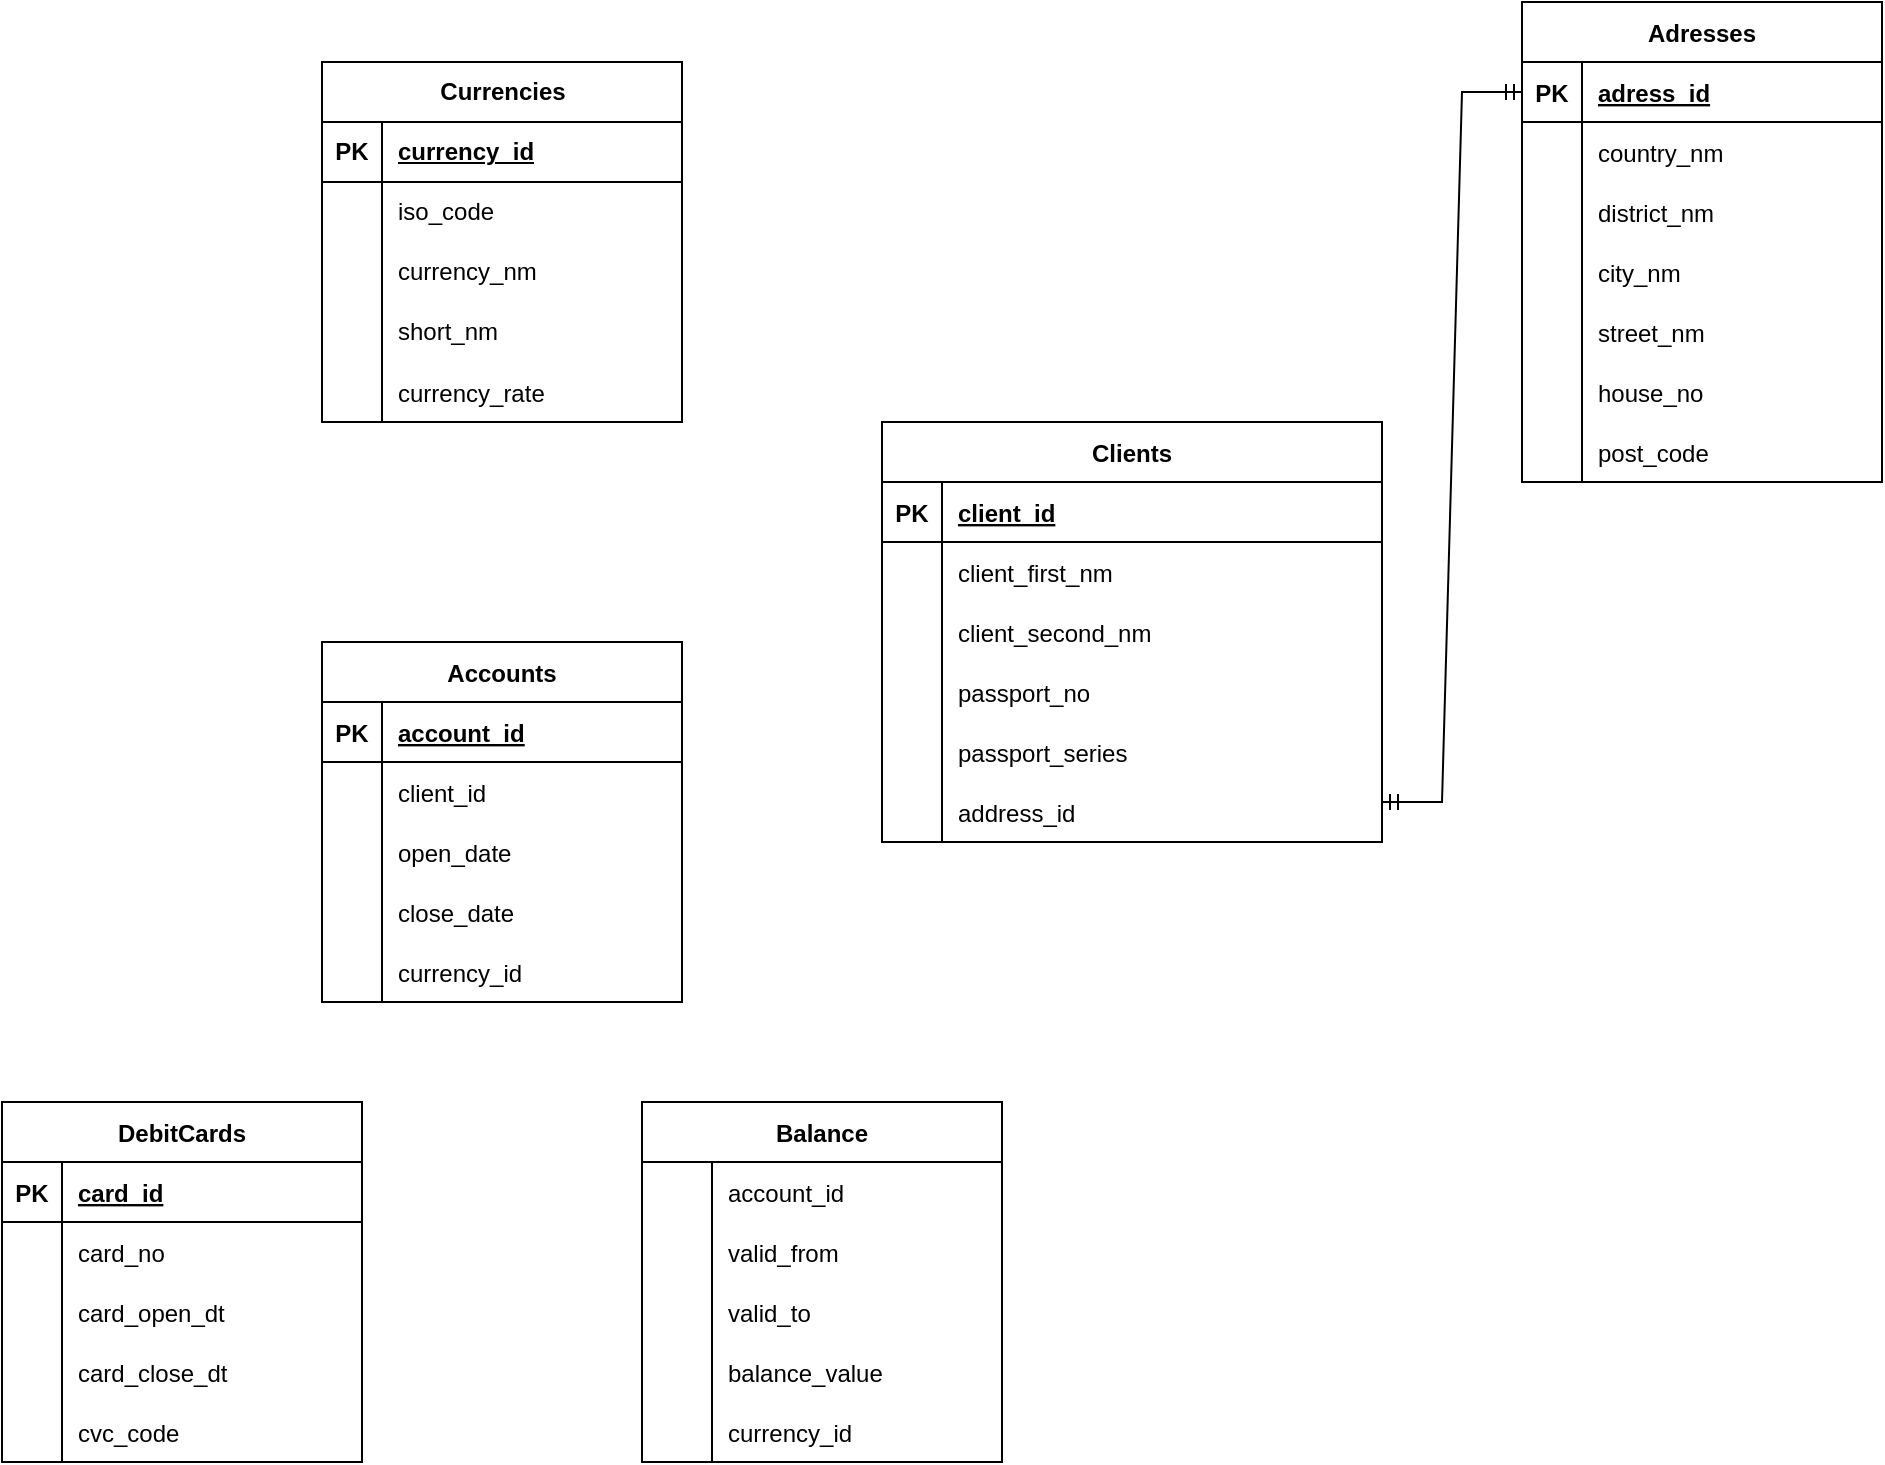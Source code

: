 <mxfile version="21.1.1" type="github">
  <diagram id="R2lEEEUBdFMjLlhIrx00" name="Page-1">
    <mxGraphModel dx="3453" dy="1395" grid="1" gridSize="10" guides="1" tooltips="1" connect="1" arrows="1" fold="1" page="1" pageScale="1" pageWidth="850" pageHeight="1100" math="0" shadow="0" extFonts="Permanent Marker^https://fonts.googleapis.com/css?family=Permanent+Marker">
      <root>
        <mxCell id="0" />
        <mxCell id="1" parent="0" />
        <mxCell id="LSzv-XyciKqrUGD9QFWS-3" value="Clients" style="shape=table;startSize=30;container=1;collapsible=1;childLayout=tableLayout;fixedRows=1;rowLines=0;fontStyle=1;align=center;resizeLast=1;" parent="1" vertex="1">
          <mxGeometry x="-60" y="340" width="250" height="210" as="geometry">
            <mxRectangle x="60" y="300" width="70" height="30" as="alternateBounds" />
          </mxGeometry>
        </mxCell>
        <mxCell id="LSzv-XyciKqrUGD9QFWS-4" value="" style="shape=tableRow;horizontal=0;startSize=0;swimlaneHead=0;swimlaneBody=0;fillColor=none;collapsible=0;dropTarget=0;points=[[0,0.5],[1,0.5]];portConstraint=eastwest;top=0;left=0;right=0;bottom=1;" parent="LSzv-XyciKqrUGD9QFWS-3" vertex="1">
          <mxGeometry y="30" width="250" height="30" as="geometry" />
        </mxCell>
        <mxCell id="LSzv-XyciKqrUGD9QFWS-5" value="PK" style="shape=partialRectangle;connectable=0;fillColor=none;top=0;left=0;bottom=0;right=0;fontStyle=1;overflow=hidden;" parent="LSzv-XyciKqrUGD9QFWS-4" vertex="1">
          <mxGeometry width="30" height="30" as="geometry">
            <mxRectangle width="30" height="30" as="alternateBounds" />
          </mxGeometry>
        </mxCell>
        <mxCell id="LSzv-XyciKqrUGD9QFWS-6" value="client_id" style="shape=partialRectangle;connectable=0;fillColor=none;top=0;left=0;bottom=0;right=0;align=left;spacingLeft=6;fontStyle=5;overflow=hidden;" parent="LSzv-XyciKqrUGD9QFWS-4" vertex="1">
          <mxGeometry x="30" width="220" height="30" as="geometry">
            <mxRectangle width="220" height="30" as="alternateBounds" />
          </mxGeometry>
        </mxCell>
        <mxCell id="LSzv-XyciKqrUGD9QFWS-7" value="" style="shape=tableRow;horizontal=0;startSize=0;swimlaneHead=0;swimlaneBody=0;fillColor=none;collapsible=0;dropTarget=0;points=[[0,0.5],[1,0.5]];portConstraint=eastwest;top=0;left=0;right=0;bottom=0;" parent="LSzv-XyciKqrUGD9QFWS-3" vertex="1">
          <mxGeometry y="60" width="250" height="30" as="geometry" />
        </mxCell>
        <mxCell id="LSzv-XyciKqrUGD9QFWS-8" value="" style="shape=partialRectangle;connectable=0;fillColor=none;top=0;left=0;bottom=0;right=0;editable=1;overflow=hidden;" parent="LSzv-XyciKqrUGD9QFWS-7" vertex="1">
          <mxGeometry width="30" height="30" as="geometry">
            <mxRectangle width="30" height="30" as="alternateBounds" />
          </mxGeometry>
        </mxCell>
        <mxCell id="LSzv-XyciKqrUGD9QFWS-9" value="client_first_nm" style="shape=partialRectangle;connectable=0;fillColor=none;top=0;left=0;bottom=0;right=0;align=left;spacingLeft=6;overflow=hidden;" parent="LSzv-XyciKqrUGD9QFWS-7" vertex="1">
          <mxGeometry x="30" width="220" height="30" as="geometry">
            <mxRectangle width="220" height="30" as="alternateBounds" />
          </mxGeometry>
        </mxCell>
        <mxCell id="LSzv-XyciKqrUGD9QFWS-10" value="" style="shape=tableRow;horizontal=0;startSize=0;swimlaneHead=0;swimlaneBody=0;fillColor=none;collapsible=0;dropTarget=0;points=[[0,0.5],[1,0.5]];portConstraint=eastwest;top=0;left=0;right=0;bottom=0;" parent="LSzv-XyciKqrUGD9QFWS-3" vertex="1">
          <mxGeometry y="90" width="250" height="30" as="geometry" />
        </mxCell>
        <mxCell id="LSzv-XyciKqrUGD9QFWS-11" value="" style="shape=partialRectangle;connectable=0;fillColor=none;top=0;left=0;bottom=0;right=0;editable=1;overflow=hidden;" parent="LSzv-XyciKqrUGD9QFWS-10" vertex="1">
          <mxGeometry width="30" height="30" as="geometry">
            <mxRectangle width="30" height="30" as="alternateBounds" />
          </mxGeometry>
        </mxCell>
        <mxCell id="LSzv-XyciKqrUGD9QFWS-12" value="client_second_nm" style="shape=partialRectangle;connectable=0;fillColor=none;top=0;left=0;bottom=0;right=0;align=left;spacingLeft=6;overflow=hidden;" parent="LSzv-XyciKqrUGD9QFWS-10" vertex="1">
          <mxGeometry x="30" width="220" height="30" as="geometry">
            <mxRectangle width="220" height="30" as="alternateBounds" />
          </mxGeometry>
        </mxCell>
        <mxCell id="LSzv-XyciKqrUGD9QFWS-13" value="" style="shape=tableRow;horizontal=0;startSize=0;swimlaneHead=0;swimlaneBody=0;fillColor=none;collapsible=0;dropTarget=0;points=[[0,0.5],[1,0.5]];portConstraint=eastwest;top=0;left=0;right=0;bottom=0;" parent="LSzv-XyciKqrUGD9QFWS-3" vertex="1">
          <mxGeometry y="120" width="250" height="30" as="geometry" />
        </mxCell>
        <mxCell id="LSzv-XyciKqrUGD9QFWS-14" value="" style="shape=partialRectangle;connectable=0;fillColor=none;top=0;left=0;bottom=0;right=0;editable=1;overflow=hidden;" parent="LSzv-XyciKqrUGD9QFWS-13" vertex="1">
          <mxGeometry width="30" height="30" as="geometry">
            <mxRectangle width="30" height="30" as="alternateBounds" />
          </mxGeometry>
        </mxCell>
        <mxCell id="LSzv-XyciKqrUGD9QFWS-15" value="passport_no" style="shape=partialRectangle;connectable=0;fillColor=none;top=0;left=0;bottom=0;right=0;align=left;spacingLeft=6;overflow=hidden;" parent="LSzv-XyciKqrUGD9QFWS-13" vertex="1">
          <mxGeometry x="30" width="220" height="30" as="geometry">
            <mxRectangle width="220" height="30" as="alternateBounds" />
          </mxGeometry>
        </mxCell>
        <mxCell id="NSM9rAzNFLOmLxLS-JD7-2" value="" style="shape=tableRow;horizontal=0;startSize=0;swimlaneHead=0;swimlaneBody=0;fillColor=none;collapsible=0;dropTarget=0;points=[[0,0.5],[1,0.5]];portConstraint=eastwest;top=0;left=0;right=0;bottom=0;" vertex="1" parent="LSzv-XyciKqrUGD9QFWS-3">
          <mxGeometry y="150" width="250" height="30" as="geometry" />
        </mxCell>
        <mxCell id="NSM9rAzNFLOmLxLS-JD7-3" value="" style="shape=partialRectangle;connectable=0;fillColor=none;top=0;left=0;bottom=0;right=0;editable=1;overflow=hidden;" vertex="1" parent="NSM9rAzNFLOmLxLS-JD7-2">
          <mxGeometry width="30" height="30" as="geometry">
            <mxRectangle width="30" height="30" as="alternateBounds" />
          </mxGeometry>
        </mxCell>
        <mxCell id="NSM9rAzNFLOmLxLS-JD7-4" value="passport_series" style="shape=partialRectangle;connectable=0;fillColor=none;top=0;left=0;bottom=0;right=0;align=left;spacingLeft=6;overflow=hidden;" vertex="1" parent="NSM9rAzNFLOmLxLS-JD7-2">
          <mxGeometry x="30" width="220" height="30" as="geometry">
            <mxRectangle width="220" height="30" as="alternateBounds" />
          </mxGeometry>
        </mxCell>
        <mxCell id="NSM9rAzNFLOmLxLS-JD7-5" value="" style="shape=tableRow;horizontal=0;startSize=0;swimlaneHead=0;swimlaneBody=0;fillColor=none;collapsible=0;dropTarget=0;points=[[0,0.5],[1,0.5]];portConstraint=eastwest;top=0;left=0;right=0;bottom=0;" vertex="1" parent="LSzv-XyciKqrUGD9QFWS-3">
          <mxGeometry y="180" width="250" height="30" as="geometry" />
        </mxCell>
        <mxCell id="NSM9rAzNFLOmLxLS-JD7-6" value="" style="shape=partialRectangle;connectable=0;fillColor=none;top=0;left=0;bottom=0;right=0;editable=1;overflow=hidden;" vertex="1" parent="NSM9rAzNFLOmLxLS-JD7-5">
          <mxGeometry width="30" height="30" as="geometry">
            <mxRectangle width="30" height="30" as="alternateBounds" />
          </mxGeometry>
        </mxCell>
        <mxCell id="NSM9rAzNFLOmLxLS-JD7-7" value="address_id" style="shape=partialRectangle;connectable=0;fillColor=none;top=0;left=0;bottom=0;right=0;align=left;spacingLeft=6;overflow=hidden;" vertex="1" parent="NSM9rAzNFLOmLxLS-JD7-5">
          <mxGeometry x="30" width="220" height="30" as="geometry">
            <mxRectangle width="220" height="30" as="alternateBounds" />
          </mxGeometry>
        </mxCell>
        <mxCell id="LSzv-XyciKqrUGD9QFWS-16" value="" style="shape=tableRow;horizontal=0;startSize=0;swimlaneHead=0;swimlaneBody=0;fillColor=none;collapsible=0;dropTarget=0;points=[[0,0.5],[1,0.5]];portConstraint=eastwest;top=0;left=0;right=0;bottom=0;" parent="1" vertex="1">
          <mxGeometry x="60" y="450" width="250" height="30" as="geometry" />
        </mxCell>
        <mxCell id="LSzv-XyciKqrUGD9QFWS-17" value="" style="shape=partialRectangle;connectable=0;fillColor=none;top=0;left=0;bottom=0;right=0;editable=1;overflow=hidden;" parent="LSzv-XyciKqrUGD9QFWS-16" vertex="1">
          <mxGeometry width="30" height="30" as="geometry">
            <mxRectangle width="30" height="30" as="alternateBounds" />
          </mxGeometry>
        </mxCell>
        <mxCell id="LSzv-XyciKqrUGD9QFWS-36" value="Adresses" style="shape=table;startSize=30;container=1;collapsible=1;childLayout=tableLayout;fixedRows=1;rowLines=0;fontStyle=1;align=center;resizeLast=1;" parent="1" vertex="1">
          <mxGeometry x="260" y="130" width="180" height="240" as="geometry" />
        </mxCell>
        <mxCell id="LSzv-XyciKqrUGD9QFWS-37" value="" style="shape=tableRow;horizontal=0;startSize=0;swimlaneHead=0;swimlaneBody=0;fillColor=none;collapsible=0;dropTarget=0;points=[[0,0.5],[1,0.5]];portConstraint=eastwest;top=0;left=0;right=0;bottom=1;" parent="LSzv-XyciKqrUGD9QFWS-36" vertex="1">
          <mxGeometry y="30" width="180" height="30" as="geometry" />
        </mxCell>
        <mxCell id="LSzv-XyciKqrUGD9QFWS-38" value="PK" style="shape=partialRectangle;connectable=0;fillColor=none;top=0;left=0;bottom=0;right=0;fontStyle=1;overflow=hidden;" parent="LSzv-XyciKqrUGD9QFWS-37" vertex="1">
          <mxGeometry width="30" height="30" as="geometry">
            <mxRectangle width="30" height="30" as="alternateBounds" />
          </mxGeometry>
        </mxCell>
        <mxCell id="LSzv-XyciKqrUGD9QFWS-39" value="adress_id" style="shape=partialRectangle;connectable=0;fillColor=none;top=0;left=0;bottom=0;right=0;align=left;spacingLeft=6;fontStyle=5;overflow=hidden;" parent="LSzv-XyciKqrUGD9QFWS-37" vertex="1">
          <mxGeometry x="30" width="150" height="30" as="geometry">
            <mxRectangle width="150" height="30" as="alternateBounds" />
          </mxGeometry>
        </mxCell>
        <mxCell id="LSzv-XyciKqrUGD9QFWS-40" value="" style="shape=tableRow;horizontal=0;startSize=0;swimlaneHead=0;swimlaneBody=0;fillColor=none;collapsible=0;dropTarget=0;points=[[0,0.5],[1,0.5]];portConstraint=eastwest;top=0;left=0;right=0;bottom=0;" parent="LSzv-XyciKqrUGD9QFWS-36" vertex="1">
          <mxGeometry y="60" width="180" height="30" as="geometry" />
        </mxCell>
        <mxCell id="LSzv-XyciKqrUGD9QFWS-41" value="" style="shape=partialRectangle;connectable=0;fillColor=none;top=0;left=0;bottom=0;right=0;editable=1;overflow=hidden;" parent="LSzv-XyciKqrUGD9QFWS-40" vertex="1">
          <mxGeometry width="30" height="30" as="geometry">
            <mxRectangle width="30" height="30" as="alternateBounds" />
          </mxGeometry>
        </mxCell>
        <mxCell id="LSzv-XyciKqrUGD9QFWS-42" value="country_nm" style="shape=partialRectangle;connectable=0;fillColor=none;top=0;left=0;bottom=0;right=0;align=left;spacingLeft=6;overflow=hidden;" parent="LSzv-XyciKqrUGD9QFWS-40" vertex="1">
          <mxGeometry x="30" width="150" height="30" as="geometry">
            <mxRectangle width="150" height="30" as="alternateBounds" />
          </mxGeometry>
        </mxCell>
        <mxCell id="NSM9rAzNFLOmLxLS-JD7-16" value="" style="shape=tableRow;horizontal=0;startSize=0;swimlaneHead=0;swimlaneBody=0;fillColor=none;collapsible=0;dropTarget=0;points=[[0,0.5],[1,0.5]];portConstraint=eastwest;top=0;left=0;right=0;bottom=0;" vertex="1" parent="LSzv-XyciKqrUGD9QFWS-36">
          <mxGeometry y="90" width="180" height="30" as="geometry" />
        </mxCell>
        <mxCell id="NSM9rAzNFLOmLxLS-JD7-17" value="" style="shape=partialRectangle;connectable=0;fillColor=none;top=0;left=0;bottom=0;right=0;editable=1;overflow=hidden;" vertex="1" parent="NSM9rAzNFLOmLxLS-JD7-16">
          <mxGeometry width="30" height="30" as="geometry">
            <mxRectangle width="30" height="30" as="alternateBounds" />
          </mxGeometry>
        </mxCell>
        <mxCell id="NSM9rAzNFLOmLxLS-JD7-18" value="district_nm" style="shape=partialRectangle;connectable=0;fillColor=none;top=0;left=0;bottom=0;right=0;align=left;spacingLeft=6;overflow=hidden;" vertex="1" parent="NSM9rAzNFLOmLxLS-JD7-16">
          <mxGeometry x="30" width="150" height="30" as="geometry">
            <mxRectangle width="150" height="30" as="alternateBounds" />
          </mxGeometry>
        </mxCell>
        <mxCell id="LSzv-XyciKqrUGD9QFWS-43" value="" style="shape=tableRow;horizontal=0;startSize=0;swimlaneHead=0;swimlaneBody=0;fillColor=none;collapsible=0;dropTarget=0;points=[[0,0.5],[1,0.5]];portConstraint=eastwest;top=0;left=0;right=0;bottom=0;" parent="LSzv-XyciKqrUGD9QFWS-36" vertex="1">
          <mxGeometry y="120" width="180" height="30" as="geometry" />
        </mxCell>
        <mxCell id="LSzv-XyciKqrUGD9QFWS-44" value="" style="shape=partialRectangle;connectable=0;fillColor=none;top=0;left=0;bottom=0;right=0;editable=1;overflow=hidden;" parent="LSzv-XyciKqrUGD9QFWS-43" vertex="1">
          <mxGeometry width="30" height="30" as="geometry">
            <mxRectangle width="30" height="30" as="alternateBounds" />
          </mxGeometry>
        </mxCell>
        <mxCell id="LSzv-XyciKqrUGD9QFWS-45" value="city_nm" style="shape=partialRectangle;connectable=0;fillColor=none;top=0;left=0;bottom=0;right=0;align=left;spacingLeft=6;overflow=hidden;" parent="LSzv-XyciKqrUGD9QFWS-43" vertex="1">
          <mxGeometry x="30" width="150" height="30" as="geometry">
            <mxRectangle width="150" height="30" as="alternateBounds" />
          </mxGeometry>
        </mxCell>
        <mxCell id="NSM9rAzNFLOmLxLS-JD7-12" value="" style="shape=tableRow;horizontal=0;startSize=0;swimlaneHead=0;swimlaneBody=0;fillColor=none;collapsible=0;dropTarget=0;points=[[0,0.5],[1,0.5]];portConstraint=eastwest;top=0;left=0;right=0;bottom=0;" vertex="1" parent="LSzv-XyciKqrUGD9QFWS-36">
          <mxGeometry y="150" width="180" height="30" as="geometry" />
        </mxCell>
        <mxCell id="NSM9rAzNFLOmLxLS-JD7-13" value="" style="shape=partialRectangle;connectable=0;fillColor=none;top=0;left=0;bottom=0;right=0;editable=1;overflow=hidden;" vertex="1" parent="NSM9rAzNFLOmLxLS-JD7-12">
          <mxGeometry width="30" height="30" as="geometry">
            <mxRectangle width="30" height="30" as="alternateBounds" />
          </mxGeometry>
        </mxCell>
        <mxCell id="NSM9rAzNFLOmLxLS-JD7-14" value="street_nm" style="shape=partialRectangle;connectable=0;fillColor=none;top=0;left=0;bottom=0;right=0;align=left;spacingLeft=6;overflow=hidden;" vertex="1" parent="NSM9rAzNFLOmLxLS-JD7-12">
          <mxGeometry x="30" width="150" height="30" as="geometry">
            <mxRectangle width="150" height="30" as="alternateBounds" />
          </mxGeometry>
        </mxCell>
        <mxCell id="LSzv-XyciKqrUGD9QFWS-46" value="" style="shape=tableRow;horizontal=0;startSize=0;swimlaneHead=0;swimlaneBody=0;fillColor=none;collapsible=0;dropTarget=0;points=[[0,0.5],[1,0.5]];portConstraint=eastwest;top=0;left=0;right=0;bottom=0;" parent="LSzv-XyciKqrUGD9QFWS-36" vertex="1">
          <mxGeometry y="180" width="180" height="30" as="geometry" />
        </mxCell>
        <mxCell id="LSzv-XyciKqrUGD9QFWS-47" value="" style="shape=partialRectangle;connectable=0;fillColor=none;top=0;left=0;bottom=0;right=0;editable=1;overflow=hidden;" parent="LSzv-XyciKqrUGD9QFWS-46" vertex="1">
          <mxGeometry width="30" height="30" as="geometry">
            <mxRectangle width="30" height="30" as="alternateBounds" />
          </mxGeometry>
        </mxCell>
        <mxCell id="LSzv-XyciKqrUGD9QFWS-48" value="house_no" style="shape=partialRectangle;connectable=0;fillColor=none;top=0;left=0;bottom=0;right=0;align=left;spacingLeft=6;overflow=hidden;" parent="LSzv-XyciKqrUGD9QFWS-46" vertex="1">
          <mxGeometry x="30" width="150" height="30" as="geometry">
            <mxRectangle width="150" height="30" as="alternateBounds" />
          </mxGeometry>
        </mxCell>
        <mxCell id="NSM9rAzNFLOmLxLS-JD7-8" value="" style="shape=tableRow;horizontal=0;startSize=0;swimlaneHead=0;swimlaneBody=0;fillColor=none;collapsible=0;dropTarget=0;points=[[0,0.5],[1,0.5]];portConstraint=eastwest;top=0;left=0;right=0;bottom=0;" vertex="1" parent="LSzv-XyciKqrUGD9QFWS-36">
          <mxGeometry y="210" width="180" height="30" as="geometry" />
        </mxCell>
        <mxCell id="NSM9rAzNFLOmLxLS-JD7-9" value="" style="shape=partialRectangle;connectable=0;fillColor=none;top=0;left=0;bottom=0;right=0;editable=1;overflow=hidden;" vertex="1" parent="NSM9rAzNFLOmLxLS-JD7-8">
          <mxGeometry width="30" height="30" as="geometry">
            <mxRectangle width="30" height="30" as="alternateBounds" />
          </mxGeometry>
        </mxCell>
        <mxCell id="NSM9rAzNFLOmLxLS-JD7-10" value="post_code" style="shape=partialRectangle;connectable=0;fillColor=none;top=0;left=0;bottom=0;right=0;align=left;spacingLeft=6;overflow=hidden;" vertex="1" parent="NSM9rAzNFLOmLxLS-JD7-8">
          <mxGeometry x="30" width="150" height="30" as="geometry">
            <mxRectangle width="150" height="30" as="alternateBounds" />
          </mxGeometry>
        </mxCell>
        <mxCell id="LSzv-XyciKqrUGD9QFWS-50" value="Accounts" style="shape=table;startSize=30;container=1;collapsible=1;childLayout=tableLayout;fixedRows=1;rowLines=0;fontStyle=1;align=center;resizeLast=1;" parent="1" vertex="1">
          <mxGeometry x="-340" y="450" width="180" height="180" as="geometry" />
        </mxCell>
        <mxCell id="LSzv-XyciKqrUGD9QFWS-51" value="" style="shape=tableRow;horizontal=0;startSize=0;swimlaneHead=0;swimlaneBody=0;fillColor=none;collapsible=0;dropTarget=0;points=[[0,0.5],[1,0.5]];portConstraint=eastwest;top=0;left=0;right=0;bottom=1;" parent="LSzv-XyciKqrUGD9QFWS-50" vertex="1">
          <mxGeometry y="30" width="180" height="30" as="geometry" />
        </mxCell>
        <mxCell id="LSzv-XyciKqrUGD9QFWS-52" value="PK" style="shape=partialRectangle;connectable=0;fillColor=none;top=0;left=0;bottom=0;right=0;fontStyle=1;overflow=hidden;" parent="LSzv-XyciKqrUGD9QFWS-51" vertex="1">
          <mxGeometry width="30" height="30" as="geometry">
            <mxRectangle width="30" height="30" as="alternateBounds" />
          </mxGeometry>
        </mxCell>
        <mxCell id="LSzv-XyciKqrUGD9QFWS-53" value="account_id" style="shape=partialRectangle;connectable=0;fillColor=none;top=0;left=0;bottom=0;right=0;align=left;spacingLeft=6;fontStyle=5;overflow=hidden;" parent="LSzv-XyciKqrUGD9QFWS-51" vertex="1">
          <mxGeometry x="30" width="150" height="30" as="geometry">
            <mxRectangle width="150" height="30" as="alternateBounds" />
          </mxGeometry>
        </mxCell>
        <mxCell id="LSzv-XyciKqrUGD9QFWS-54" value="" style="shape=tableRow;horizontal=0;startSize=0;swimlaneHead=0;swimlaneBody=0;fillColor=none;collapsible=0;dropTarget=0;points=[[0,0.5],[1,0.5]];portConstraint=eastwest;top=0;left=0;right=0;bottom=0;" parent="LSzv-XyciKqrUGD9QFWS-50" vertex="1">
          <mxGeometry y="60" width="180" height="30" as="geometry" />
        </mxCell>
        <mxCell id="LSzv-XyciKqrUGD9QFWS-55" value="" style="shape=partialRectangle;connectable=0;fillColor=none;top=0;left=0;bottom=0;right=0;editable=1;overflow=hidden;" parent="LSzv-XyciKqrUGD9QFWS-54" vertex="1">
          <mxGeometry width="30" height="30" as="geometry">
            <mxRectangle width="30" height="30" as="alternateBounds" />
          </mxGeometry>
        </mxCell>
        <mxCell id="LSzv-XyciKqrUGD9QFWS-56" value="client_id" style="shape=partialRectangle;connectable=0;fillColor=none;top=0;left=0;bottom=0;right=0;align=left;spacingLeft=6;overflow=hidden;" parent="LSzv-XyciKqrUGD9QFWS-54" vertex="1">
          <mxGeometry x="30" width="150" height="30" as="geometry">
            <mxRectangle width="150" height="30" as="alternateBounds" />
          </mxGeometry>
        </mxCell>
        <mxCell id="LSzv-XyciKqrUGD9QFWS-57" value="" style="shape=tableRow;horizontal=0;startSize=0;swimlaneHead=0;swimlaneBody=0;fillColor=none;collapsible=0;dropTarget=0;points=[[0,0.5],[1,0.5]];portConstraint=eastwest;top=0;left=0;right=0;bottom=0;" parent="LSzv-XyciKqrUGD9QFWS-50" vertex="1">
          <mxGeometry y="90" width="180" height="30" as="geometry" />
        </mxCell>
        <mxCell id="LSzv-XyciKqrUGD9QFWS-58" value="" style="shape=partialRectangle;connectable=0;fillColor=none;top=0;left=0;bottom=0;right=0;editable=1;overflow=hidden;" parent="LSzv-XyciKqrUGD9QFWS-57" vertex="1">
          <mxGeometry width="30" height="30" as="geometry">
            <mxRectangle width="30" height="30" as="alternateBounds" />
          </mxGeometry>
        </mxCell>
        <mxCell id="LSzv-XyciKqrUGD9QFWS-59" value="open_date" style="shape=partialRectangle;connectable=0;fillColor=none;top=0;left=0;bottom=0;right=0;align=left;spacingLeft=6;overflow=hidden;" parent="LSzv-XyciKqrUGD9QFWS-57" vertex="1">
          <mxGeometry x="30" width="150" height="30" as="geometry">
            <mxRectangle width="150" height="30" as="alternateBounds" />
          </mxGeometry>
        </mxCell>
        <mxCell id="LSzv-XyciKqrUGD9QFWS-60" value="" style="shape=tableRow;horizontal=0;startSize=0;swimlaneHead=0;swimlaneBody=0;fillColor=none;collapsible=0;dropTarget=0;points=[[0,0.5],[1,0.5]];portConstraint=eastwest;top=0;left=0;right=0;bottom=0;" parent="LSzv-XyciKqrUGD9QFWS-50" vertex="1">
          <mxGeometry y="120" width="180" height="30" as="geometry" />
        </mxCell>
        <mxCell id="LSzv-XyciKqrUGD9QFWS-61" value="" style="shape=partialRectangle;connectable=0;fillColor=none;top=0;left=0;bottom=0;right=0;editable=1;overflow=hidden;" parent="LSzv-XyciKqrUGD9QFWS-60" vertex="1">
          <mxGeometry width="30" height="30" as="geometry">
            <mxRectangle width="30" height="30" as="alternateBounds" />
          </mxGeometry>
        </mxCell>
        <mxCell id="LSzv-XyciKqrUGD9QFWS-62" value="close_date" style="shape=partialRectangle;connectable=0;fillColor=none;top=0;left=0;bottom=0;right=0;align=left;spacingLeft=6;overflow=hidden;" parent="LSzv-XyciKqrUGD9QFWS-60" vertex="1">
          <mxGeometry x="30" width="150" height="30" as="geometry">
            <mxRectangle width="150" height="30" as="alternateBounds" />
          </mxGeometry>
        </mxCell>
        <mxCell id="LSzv-XyciKqrUGD9QFWS-109" value="" style="shape=tableRow;horizontal=0;startSize=0;swimlaneHead=0;swimlaneBody=0;fillColor=none;collapsible=0;dropTarget=0;points=[[0,0.5],[1,0.5]];portConstraint=eastwest;top=0;left=0;right=0;bottom=0;" parent="LSzv-XyciKqrUGD9QFWS-50" vertex="1">
          <mxGeometry y="150" width="180" height="30" as="geometry" />
        </mxCell>
        <mxCell id="LSzv-XyciKqrUGD9QFWS-110" value="" style="shape=partialRectangle;connectable=0;fillColor=none;top=0;left=0;bottom=0;right=0;editable=1;overflow=hidden;" parent="LSzv-XyciKqrUGD9QFWS-109" vertex="1">
          <mxGeometry width="30" height="30" as="geometry">
            <mxRectangle width="30" height="30" as="alternateBounds" />
          </mxGeometry>
        </mxCell>
        <mxCell id="LSzv-XyciKqrUGD9QFWS-111" value="currency_id" style="shape=partialRectangle;connectable=0;fillColor=none;top=0;left=0;bottom=0;right=0;align=left;spacingLeft=6;overflow=hidden;" parent="LSzv-XyciKqrUGD9QFWS-109" vertex="1">
          <mxGeometry x="30" width="150" height="30" as="geometry">
            <mxRectangle width="150" height="30" as="alternateBounds" />
          </mxGeometry>
        </mxCell>
        <mxCell id="LSzv-XyciKqrUGD9QFWS-63" value="Balance" style="shape=table;startSize=30;container=1;collapsible=1;childLayout=tableLayout;fixedRows=1;rowLines=0;fontStyle=1;align=center;resizeLast=1;" parent="1" vertex="1">
          <mxGeometry x="-180" y="680" width="180" height="180" as="geometry" />
        </mxCell>
        <mxCell id="LSzv-XyciKqrUGD9QFWS-67" value="" style="shape=tableRow;horizontal=0;startSize=0;swimlaneHead=0;swimlaneBody=0;fillColor=none;collapsible=0;dropTarget=0;points=[[0,0.5],[1,0.5]];portConstraint=eastwest;top=0;left=0;right=0;bottom=0;" parent="LSzv-XyciKqrUGD9QFWS-63" vertex="1">
          <mxGeometry y="30" width="180" height="30" as="geometry" />
        </mxCell>
        <mxCell id="LSzv-XyciKqrUGD9QFWS-68" value="" style="shape=partialRectangle;connectable=0;fillColor=none;top=0;left=0;bottom=0;right=0;editable=1;overflow=hidden;" parent="LSzv-XyciKqrUGD9QFWS-67" vertex="1">
          <mxGeometry width="35" height="30" as="geometry">
            <mxRectangle width="35" height="30" as="alternateBounds" />
          </mxGeometry>
        </mxCell>
        <mxCell id="LSzv-XyciKqrUGD9QFWS-69" value="account_id" style="shape=partialRectangle;connectable=0;fillColor=none;top=0;left=0;bottom=0;right=0;align=left;spacingLeft=6;overflow=hidden;" parent="LSzv-XyciKqrUGD9QFWS-67" vertex="1">
          <mxGeometry x="35" width="145" height="30" as="geometry">
            <mxRectangle width="145" height="30" as="alternateBounds" />
          </mxGeometry>
        </mxCell>
        <mxCell id="LSzv-XyciKqrUGD9QFWS-73" value="" style="shape=tableRow;horizontal=0;startSize=0;swimlaneHead=0;swimlaneBody=0;fillColor=none;collapsible=0;dropTarget=0;points=[[0,0.5],[1,0.5]];portConstraint=eastwest;top=0;left=0;right=0;bottom=0;" parent="LSzv-XyciKqrUGD9QFWS-63" vertex="1">
          <mxGeometry y="60" width="180" height="30" as="geometry" />
        </mxCell>
        <mxCell id="LSzv-XyciKqrUGD9QFWS-74" value="" style="shape=partialRectangle;connectable=0;fillColor=none;top=0;left=0;bottom=0;right=0;editable=1;overflow=hidden;" parent="LSzv-XyciKqrUGD9QFWS-73" vertex="1">
          <mxGeometry width="35" height="30" as="geometry">
            <mxRectangle width="35" height="30" as="alternateBounds" />
          </mxGeometry>
        </mxCell>
        <mxCell id="LSzv-XyciKqrUGD9QFWS-75" value="valid_from" style="shape=partialRectangle;connectable=0;fillColor=none;top=0;left=0;bottom=0;right=0;align=left;spacingLeft=6;overflow=hidden;" parent="LSzv-XyciKqrUGD9QFWS-73" vertex="1">
          <mxGeometry x="35" width="145" height="30" as="geometry">
            <mxRectangle width="145" height="30" as="alternateBounds" />
          </mxGeometry>
        </mxCell>
        <mxCell id="NSM9rAzNFLOmLxLS-JD7-38" value="" style="shape=tableRow;horizontal=0;startSize=0;swimlaneHead=0;swimlaneBody=0;fillColor=none;collapsible=0;dropTarget=0;points=[[0,0.5],[1,0.5]];portConstraint=eastwest;top=0;left=0;right=0;bottom=0;" vertex="1" parent="LSzv-XyciKqrUGD9QFWS-63">
          <mxGeometry y="90" width="180" height="30" as="geometry" />
        </mxCell>
        <mxCell id="NSM9rAzNFLOmLxLS-JD7-39" value="" style="shape=partialRectangle;connectable=0;fillColor=none;top=0;left=0;bottom=0;right=0;editable=1;overflow=hidden;" vertex="1" parent="NSM9rAzNFLOmLxLS-JD7-38">
          <mxGeometry width="35" height="30" as="geometry">
            <mxRectangle width="35" height="30" as="alternateBounds" />
          </mxGeometry>
        </mxCell>
        <mxCell id="NSM9rAzNFLOmLxLS-JD7-40" value="valid_to" style="shape=partialRectangle;connectable=0;fillColor=none;top=0;left=0;bottom=0;right=0;align=left;spacingLeft=6;overflow=hidden;" vertex="1" parent="NSM9rAzNFLOmLxLS-JD7-38">
          <mxGeometry x="35" width="145" height="30" as="geometry">
            <mxRectangle width="145" height="30" as="alternateBounds" />
          </mxGeometry>
        </mxCell>
        <mxCell id="NSM9rAzNFLOmLxLS-JD7-41" value="" style="shape=tableRow;horizontal=0;startSize=0;swimlaneHead=0;swimlaneBody=0;fillColor=none;collapsible=0;dropTarget=0;points=[[0,0.5],[1,0.5]];portConstraint=eastwest;top=0;left=0;right=0;bottom=0;" vertex="1" parent="LSzv-XyciKqrUGD9QFWS-63">
          <mxGeometry y="120" width="180" height="30" as="geometry" />
        </mxCell>
        <mxCell id="NSM9rAzNFLOmLxLS-JD7-42" value="" style="shape=partialRectangle;connectable=0;fillColor=none;top=0;left=0;bottom=0;right=0;editable=1;overflow=hidden;" vertex="1" parent="NSM9rAzNFLOmLxLS-JD7-41">
          <mxGeometry width="35" height="30" as="geometry">
            <mxRectangle width="35" height="30" as="alternateBounds" />
          </mxGeometry>
        </mxCell>
        <mxCell id="NSM9rAzNFLOmLxLS-JD7-43" value="balance_value" style="shape=partialRectangle;connectable=0;fillColor=none;top=0;left=0;bottom=0;right=0;align=left;spacingLeft=6;overflow=hidden;" vertex="1" parent="NSM9rAzNFLOmLxLS-JD7-41">
          <mxGeometry x="35" width="145" height="30" as="geometry">
            <mxRectangle width="145" height="30" as="alternateBounds" />
          </mxGeometry>
        </mxCell>
        <mxCell id="NSM9rAzNFLOmLxLS-JD7-44" value="" style="shape=tableRow;horizontal=0;startSize=0;swimlaneHead=0;swimlaneBody=0;fillColor=none;collapsible=0;dropTarget=0;points=[[0,0.5],[1,0.5]];portConstraint=eastwest;top=0;left=0;right=0;bottom=0;" vertex="1" parent="LSzv-XyciKqrUGD9QFWS-63">
          <mxGeometry y="150" width="180" height="30" as="geometry" />
        </mxCell>
        <mxCell id="NSM9rAzNFLOmLxLS-JD7-45" value="" style="shape=partialRectangle;connectable=0;fillColor=none;top=0;left=0;bottom=0;right=0;editable=1;overflow=hidden;" vertex="1" parent="NSM9rAzNFLOmLxLS-JD7-44">
          <mxGeometry width="35" height="30" as="geometry">
            <mxRectangle width="35" height="30" as="alternateBounds" />
          </mxGeometry>
        </mxCell>
        <mxCell id="NSM9rAzNFLOmLxLS-JD7-46" value="currency_id" style="shape=partialRectangle;connectable=0;fillColor=none;top=0;left=0;bottom=0;right=0;align=left;spacingLeft=6;overflow=hidden;" vertex="1" parent="NSM9rAzNFLOmLxLS-JD7-44">
          <mxGeometry x="35" width="145" height="30" as="geometry">
            <mxRectangle width="145" height="30" as="alternateBounds" />
          </mxGeometry>
        </mxCell>
        <mxCell id="LSzv-XyciKqrUGD9QFWS-76" value="DebitCards" style="shape=table;startSize=30;container=1;collapsible=1;childLayout=tableLayout;fixedRows=1;rowLines=0;fontStyle=1;align=center;resizeLast=1;" parent="1" vertex="1">
          <mxGeometry x="-500" y="680" width="180" height="180" as="geometry" />
        </mxCell>
        <mxCell id="LSzv-XyciKqrUGD9QFWS-77" value="" style="shape=tableRow;horizontal=0;startSize=0;swimlaneHead=0;swimlaneBody=0;fillColor=none;collapsible=0;dropTarget=0;points=[[0,0.5],[1,0.5]];portConstraint=eastwest;top=0;left=0;right=0;bottom=1;" parent="LSzv-XyciKqrUGD9QFWS-76" vertex="1">
          <mxGeometry y="30" width="180" height="30" as="geometry" />
        </mxCell>
        <mxCell id="LSzv-XyciKqrUGD9QFWS-78" value="PK" style="shape=partialRectangle;connectable=0;fillColor=none;top=0;left=0;bottom=0;right=0;fontStyle=1;overflow=hidden;" parent="LSzv-XyciKqrUGD9QFWS-77" vertex="1">
          <mxGeometry width="30" height="30" as="geometry">
            <mxRectangle width="30" height="30" as="alternateBounds" />
          </mxGeometry>
        </mxCell>
        <mxCell id="LSzv-XyciKqrUGD9QFWS-79" value="card_id" style="shape=partialRectangle;connectable=0;fillColor=none;top=0;left=0;bottom=0;right=0;align=left;spacingLeft=6;fontStyle=5;overflow=hidden;" parent="LSzv-XyciKqrUGD9QFWS-77" vertex="1">
          <mxGeometry x="30" width="150" height="30" as="geometry">
            <mxRectangle width="150" height="30" as="alternateBounds" />
          </mxGeometry>
        </mxCell>
        <mxCell id="LSzv-XyciKqrUGD9QFWS-80" value="" style="shape=tableRow;horizontal=0;startSize=0;swimlaneHead=0;swimlaneBody=0;fillColor=none;collapsible=0;dropTarget=0;points=[[0,0.5],[1,0.5]];portConstraint=eastwest;top=0;left=0;right=0;bottom=0;" parent="LSzv-XyciKqrUGD9QFWS-76" vertex="1">
          <mxGeometry y="60" width="180" height="30" as="geometry" />
        </mxCell>
        <mxCell id="LSzv-XyciKqrUGD9QFWS-81" value="" style="shape=partialRectangle;connectable=0;fillColor=none;top=0;left=0;bottom=0;right=0;editable=1;overflow=hidden;" parent="LSzv-XyciKqrUGD9QFWS-80" vertex="1">
          <mxGeometry width="30" height="30" as="geometry">
            <mxRectangle width="30" height="30" as="alternateBounds" />
          </mxGeometry>
        </mxCell>
        <mxCell id="LSzv-XyciKqrUGD9QFWS-82" value="card_no" style="shape=partialRectangle;connectable=0;fillColor=none;top=0;left=0;bottom=0;right=0;align=left;spacingLeft=6;overflow=hidden;" parent="LSzv-XyciKqrUGD9QFWS-80" vertex="1">
          <mxGeometry x="30" width="150" height="30" as="geometry">
            <mxRectangle width="150" height="30" as="alternateBounds" />
          </mxGeometry>
        </mxCell>
        <mxCell id="LSzv-XyciKqrUGD9QFWS-83" value="" style="shape=tableRow;horizontal=0;startSize=0;swimlaneHead=0;swimlaneBody=0;fillColor=none;collapsible=0;dropTarget=0;points=[[0,0.5],[1,0.5]];portConstraint=eastwest;top=0;left=0;right=0;bottom=0;" parent="LSzv-XyciKqrUGD9QFWS-76" vertex="1">
          <mxGeometry y="90" width="180" height="30" as="geometry" />
        </mxCell>
        <mxCell id="LSzv-XyciKqrUGD9QFWS-84" value="" style="shape=partialRectangle;connectable=0;fillColor=none;top=0;left=0;bottom=0;right=0;editable=1;overflow=hidden;" parent="LSzv-XyciKqrUGD9QFWS-83" vertex="1">
          <mxGeometry width="30" height="30" as="geometry">
            <mxRectangle width="30" height="30" as="alternateBounds" />
          </mxGeometry>
        </mxCell>
        <mxCell id="LSzv-XyciKqrUGD9QFWS-85" value="card_open_dt" style="shape=partialRectangle;connectable=0;fillColor=none;top=0;left=0;bottom=0;right=0;align=left;spacingLeft=6;overflow=hidden;" parent="LSzv-XyciKqrUGD9QFWS-83" vertex="1">
          <mxGeometry x="30" width="150" height="30" as="geometry">
            <mxRectangle width="150" height="30" as="alternateBounds" />
          </mxGeometry>
        </mxCell>
        <mxCell id="LSzv-XyciKqrUGD9QFWS-86" value="" style="shape=tableRow;horizontal=0;startSize=0;swimlaneHead=0;swimlaneBody=0;fillColor=none;collapsible=0;dropTarget=0;points=[[0,0.5],[1,0.5]];portConstraint=eastwest;top=0;left=0;right=0;bottom=0;" parent="LSzv-XyciKqrUGD9QFWS-76" vertex="1">
          <mxGeometry y="120" width="180" height="30" as="geometry" />
        </mxCell>
        <mxCell id="LSzv-XyciKqrUGD9QFWS-87" value="" style="shape=partialRectangle;connectable=0;fillColor=none;top=0;left=0;bottom=0;right=0;editable=1;overflow=hidden;" parent="LSzv-XyciKqrUGD9QFWS-86" vertex="1">
          <mxGeometry width="30" height="30" as="geometry">
            <mxRectangle width="30" height="30" as="alternateBounds" />
          </mxGeometry>
        </mxCell>
        <mxCell id="LSzv-XyciKqrUGD9QFWS-88" value="card_close_dt" style="shape=partialRectangle;connectable=0;fillColor=none;top=0;left=0;bottom=0;right=0;align=left;spacingLeft=6;overflow=hidden;" parent="LSzv-XyciKqrUGD9QFWS-86" vertex="1">
          <mxGeometry x="30" width="150" height="30" as="geometry">
            <mxRectangle width="150" height="30" as="alternateBounds" />
          </mxGeometry>
        </mxCell>
        <mxCell id="NSM9rAzNFLOmLxLS-JD7-19" value="" style="shape=tableRow;horizontal=0;startSize=0;swimlaneHead=0;swimlaneBody=0;fillColor=none;collapsible=0;dropTarget=0;points=[[0,0.5],[1,0.5]];portConstraint=eastwest;top=0;left=0;right=0;bottom=0;" vertex="1" parent="LSzv-XyciKqrUGD9QFWS-76">
          <mxGeometry y="150" width="180" height="30" as="geometry" />
        </mxCell>
        <mxCell id="NSM9rAzNFLOmLxLS-JD7-20" value="" style="shape=partialRectangle;connectable=0;fillColor=none;top=0;left=0;bottom=0;right=0;editable=1;overflow=hidden;" vertex="1" parent="NSM9rAzNFLOmLxLS-JD7-19">
          <mxGeometry width="30" height="30" as="geometry">
            <mxRectangle width="30" height="30" as="alternateBounds" />
          </mxGeometry>
        </mxCell>
        <mxCell id="NSM9rAzNFLOmLxLS-JD7-21" value="cvc_code" style="shape=partialRectangle;connectable=0;fillColor=none;top=0;left=0;bottom=0;right=0;align=left;spacingLeft=6;overflow=hidden;" vertex="1" parent="NSM9rAzNFLOmLxLS-JD7-19">
          <mxGeometry x="30" width="150" height="30" as="geometry">
            <mxRectangle width="150" height="30" as="alternateBounds" />
          </mxGeometry>
        </mxCell>
        <mxCell id="NSM9rAzNFLOmLxLS-JD7-22" value="Currencies" style="shape=table;startSize=30;container=1;collapsible=1;childLayout=tableLayout;fixedRows=1;rowLines=0;fontStyle=1;align=center;resizeLast=1;html=1;" vertex="1" parent="1">
          <mxGeometry x="-340" y="160" width="180" height="180" as="geometry" />
        </mxCell>
        <mxCell id="NSM9rAzNFLOmLxLS-JD7-23" value="" style="shape=tableRow;horizontal=0;startSize=0;swimlaneHead=0;swimlaneBody=0;fillColor=none;collapsible=0;dropTarget=0;points=[[0,0.5],[1,0.5]];portConstraint=eastwest;top=0;left=0;right=0;bottom=1;" vertex="1" parent="NSM9rAzNFLOmLxLS-JD7-22">
          <mxGeometry y="30" width="180" height="30" as="geometry" />
        </mxCell>
        <mxCell id="NSM9rAzNFLOmLxLS-JD7-24" value="PK" style="shape=partialRectangle;connectable=0;fillColor=none;top=0;left=0;bottom=0;right=0;fontStyle=1;overflow=hidden;whiteSpace=wrap;html=1;" vertex="1" parent="NSM9rAzNFLOmLxLS-JD7-23">
          <mxGeometry width="30" height="30" as="geometry">
            <mxRectangle width="30" height="30" as="alternateBounds" />
          </mxGeometry>
        </mxCell>
        <mxCell id="NSM9rAzNFLOmLxLS-JD7-25" value="currency_id" style="shape=partialRectangle;connectable=0;fillColor=none;top=0;left=0;bottom=0;right=0;align=left;spacingLeft=6;fontStyle=5;overflow=hidden;whiteSpace=wrap;html=1;" vertex="1" parent="NSM9rAzNFLOmLxLS-JD7-23">
          <mxGeometry x="30" width="150" height="30" as="geometry">
            <mxRectangle width="150" height="30" as="alternateBounds" />
          </mxGeometry>
        </mxCell>
        <mxCell id="NSM9rAzNFLOmLxLS-JD7-26" value="" style="shape=tableRow;horizontal=0;startSize=0;swimlaneHead=0;swimlaneBody=0;fillColor=none;collapsible=0;dropTarget=0;points=[[0,0.5],[1,0.5]];portConstraint=eastwest;top=0;left=0;right=0;bottom=0;" vertex="1" parent="NSM9rAzNFLOmLxLS-JD7-22">
          <mxGeometry y="60" width="180" height="30" as="geometry" />
        </mxCell>
        <mxCell id="NSM9rAzNFLOmLxLS-JD7-27" value="" style="shape=partialRectangle;connectable=0;fillColor=none;top=0;left=0;bottom=0;right=0;editable=1;overflow=hidden;whiteSpace=wrap;html=1;" vertex="1" parent="NSM9rAzNFLOmLxLS-JD7-26">
          <mxGeometry width="30" height="30" as="geometry">
            <mxRectangle width="30" height="30" as="alternateBounds" />
          </mxGeometry>
        </mxCell>
        <mxCell id="NSM9rAzNFLOmLxLS-JD7-28" value="iso_code" style="shape=partialRectangle;connectable=0;fillColor=none;top=0;left=0;bottom=0;right=0;align=left;spacingLeft=6;overflow=hidden;whiteSpace=wrap;html=1;" vertex="1" parent="NSM9rAzNFLOmLxLS-JD7-26">
          <mxGeometry x="30" width="150" height="30" as="geometry">
            <mxRectangle width="150" height="30" as="alternateBounds" />
          </mxGeometry>
        </mxCell>
        <mxCell id="NSM9rAzNFLOmLxLS-JD7-32" value="" style="shape=tableRow;horizontal=0;startSize=0;swimlaneHead=0;swimlaneBody=0;fillColor=none;collapsible=0;dropTarget=0;points=[[0,0.5],[1,0.5]];portConstraint=eastwest;top=0;left=0;right=0;bottom=0;" vertex="1" parent="NSM9rAzNFLOmLxLS-JD7-22">
          <mxGeometry y="90" width="180" height="30" as="geometry" />
        </mxCell>
        <mxCell id="NSM9rAzNFLOmLxLS-JD7-33" value="" style="shape=partialRectangle;connectable=0;fillColor=none;top=0;left=0;bottom=0;right=0;editable=1;overflow=hidden;whiteSpace=wrap;html=1;" vertex="1" parent="NSM9rAzNFLOmLxLS-JD7-32">
          <mxGeometry width="30" height="30" as="geometry">
            <mxRectangle width="30" height="30" as="alternateBounds" />
          </mxGeometry>
        </mxCell>
        <mxCell id="NSM9rAzNFLOmLxLS-JD7-34" value="currency_nm" style="shape=partialRectangle;connectable=0;fillColor=none;top=0;left=0;bottom=0;right=0;align=left;spacingLeft=6;overflow=hidden;whiteSpace=wrap;html=1;" vertex="1" parent="NSM9rAzNFLOmLxLS-JD7-32">
          <mxGeometry x="30" width="150" height="30" as="geometry">
            <mxRectangle width="150" height="30" as="alternateBounds" />
          </mxGeometry>
        </mxCell>
        <mxCell id="NSM9rAzNFLOmLxLS-JD7-29" value="" style="shape=tableRow;horizontal=0;startSize=0;swimlaneHead=0;swimlaneBody=0;fillColor=none;collapsible=0;dropTarget=0;points=[[0,0.5],[1,0.5]];portConstraint=eastwest;top=0;left=0;right=0;bottom=0;" vertex="1" parent="NSM9rAzNFLOmLxLS-JD7-22">
          <mxGeometry y="120" width="180" height="30" as="geometry" />
        </mxCell>
        <mxCell id="NSM9rAzNFLOmLxLS-JD7-30" value="" style="shape=partialRectangle;connectable=0;fillColor=none;top=0;left=0;bottom=0;right=0;editable=1;overflow=hidden;whiteSpace=wrap;html=1;" vertex="1" parent="NSM9rAzNFLOmLxLS-JD7-29">
          <mxGeometry width="30" height="30" as="geometry">
            <mxRectangle width="30" height="30" as="alternateBounds" />
          </mxGeometry>
        </mxCell>
        <mxCell id="NSM9rAzNFLOmLxLS-JD7-31" value="short_nm" style="shape=partialRectangle;connectable=0;fillColor=none;top=0;left=0;bottom=0;right=0;align=left;spacingLeft=6;overflow=hidden;whiteSpace=wrap;html=1;" vertex="1" parent="NSM9rAzNFLOmLxLS-JD7-29">
          <mxGeometry x="30" width="150" height="30" as="geometry">
            <mxRectangle width="150" height="30" as="alternateBounds" />
          </mxGeometry>
        </mxCell>
        <mxCell id="NSM9rAzNFLOmLxLS-JD7-35" value="" style="shape=tableRow;horizontal=0;startSize=0;swimlaneHead=0;swimlaneBody=0;fillColor=none;collapsible=0;dropTarget=0;points=[[0,0.5],[1,0.5]];portConstraint=eastwest;top=0;left=0;right=0;bottom=0;" vertex="1" parent="NSM9rAzNFLOmLxLS-JD7-22">
          <mxGeometry y="150" width="180" height="30" as="geometry" />
        </mxCell>
        <mxCell id="NSM9rAzNFLOmLxLS-JD7-36" value="" style="shape=partialRectangle;connectable=0;fillColor=none;top=0;left=0;bottom=0;right=0;editable=1;overflow=hidden;" vertex="1" parent="NSM9rAzNFLOmLxLS-JD7-35">
          <mxGeometry width="30" height="30" as="geometry">
            <mxRectangle width="30" height="30" as="alternateBounds" />
          </mxGeometry>
        </mxCell>
        <mxCell id="NSM9rAzNFLOmLxLS-JD7-37" value="currency_rate" style="shape=partialRectangle;connectable=0;fillColor=none;top=0;left=0;bottom=0;right=0;align=left;spacingLeft=6;overflow=hidden;" vertex="1" parent="NSM9rAzNFLOmLxLS-JD7-35">
          <mxGeometry x="30" width="150" height="30" as="geometry">
            <mxRectangle width="150" height="30" as="alternateBounds" />
          </mxGeometry>
        </mxCell>
        <mxCell id="NSM9rAzNFLOmLxLS-JD7-50" value="" style="edgeStyle=entityRelationEdgeStyle;fontSize=12;html=1;endArrow=ERmandOne;startArrow=ERmandOne;rounded=0;entryX=0;entryY=0.5;entryDx=0;entryDy=0;" edge="1" parent="1" target="LSzv-XyciKqrUGD9QFWS-37">
          <mxGeometry width="100" height="100" relative="1" as="geometry">
            <mxPoint x="190" y="530" as="sourcePoint" />
            <mxPoint x="290" y="430" as="targetPoint" />
          </mxGeometry>
        </mxCell>
      </root>
    </mxGraphModel>
  </diagram>
</mxfile>
